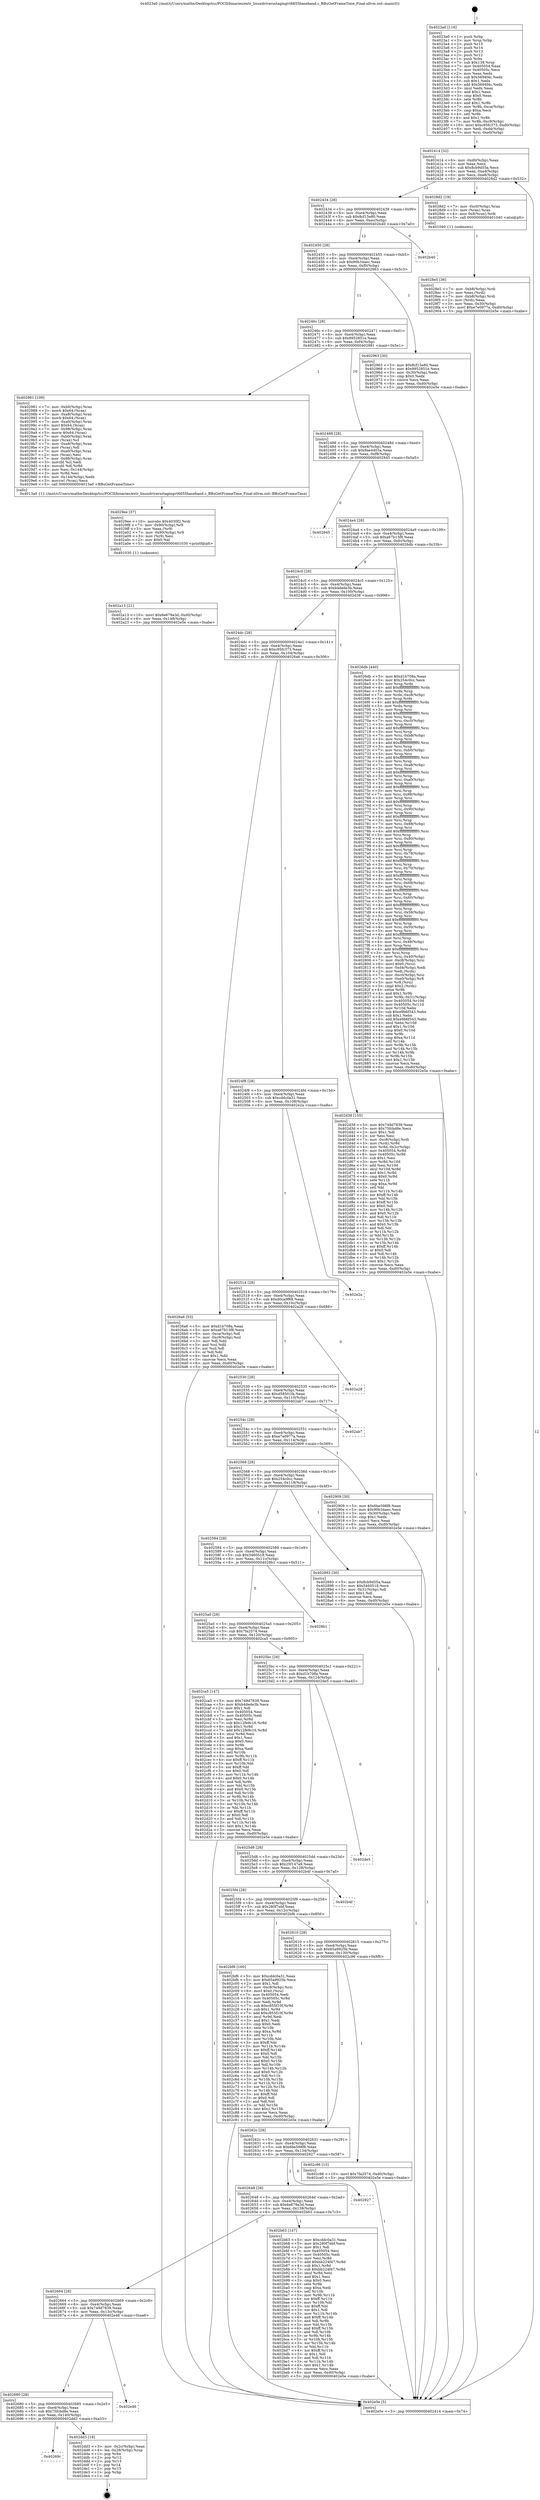digraph "0x4023a0" {
  label = "0x4023a0 (/mnt/c/Users/mathe/Desktop/tcc/POCII/binaries/extr_linuxdriversstagingvt6655baseband.c_BBuGetFrameTime_Final-ollvm.out::main(0))"
  labelloc = "t"
  node[shape=record]

  Entry [label="",width=0.3,height=0.3,shape=circle,fillcolor=black,style=filled]
  "0x402414" [label="{
     0x402414 [32]\l
     | [instrs]\l
     &nbsp;&nbsp;0x402414 \<+6\>: mov -0xd0(%rbp),%eax\l
     &nbsp;&nbsp;0x40241a \<+2\>: mov %eax,%ecx\l
     &nbsp;&nbsp;0x40241c \<+6\>: sub $0x8cb9d55a,%ecx\l
     &nbsp;&nbsp;0x402422 \<+6\>: mov %eax,-0xe4(%rbp)\l
     &nbsp;&nbsp;0x402428 \<+6\>: mov %ecx,-0xe8(%rbp)\l
     &nbsp;&nbsp;0x40242e \<+6\>: je 00000000004028d2 \<main+0x532\>\l
  }"]
  "0x4028d2" [label="{
     0x4028d2 [19]\l
     | [instrs]\l
     &nbsp;&nbsp;0x4028d2 \<+7\>: mov -0xc0(%rbp),%rax\l
     &nbsp;&nbsp;0x4028d9 \<+3\>: mov (%rax),%rax\l
     &nbsp;&nbsp;0x4028dc \<+4\>: mov 0x8(%rax),%rdi\l
     &nbsp;&nbsp;0x4028e0 \<+5\>: call 0000000000401040 \<atoi@plt\>\l
     | [calls]\l
     &nbsp;&nbsp;0x401040 \{1\} (unknown)\l
  }"]
  "0x402434" [label="{
     0x402434 [28]\l
     | [instrs]\l
     &nbsp;&nbsp;0x402434 \<+5\>: jmp 0000000000402439 \<main+0x99\>\l
     &nbsp;&nbsp;0x402439 \<+6\>: mov -0xe4(%rbp),%eax\l
     &nbsp;&nbsp;0x40243f \<+5\>: sub $0x8cf15e80,%eax\l
     &nbsp;&nbsp;0x402444 \<+6\>: mov %eax,-0xec(%rbp)\l
     &nbsp;&nbsp;0x40244a \<+6\>: je 0000000000402b40 \<main+0x7a0\>\l
  }"]
  Exit [label="",width=0.3,height=0.3,shape=circle,fillcolor=black,style=filled,peripheries=2]
  "0x402b40" [label="{
     0x402b40\l
  }", style=dashed]
  "0x402450" [label="{
     0x402450 [28]\l
     | [instrs]\l
     &nbsp;&nbsp;0x402450 \<+5\>: jmp 0000000000402455 \<main+0xb5\>\l
     &nbsp;&nbsp;0x402455 \<+6\>: mov -0xe4(%rbp),%eax\l
     &nbsp;&nbsp;0x40245b \<+5\>: sub $0x90b34aec,%eax\l
     &nbsp;&nbsp;0x402460 \<+6\>: mov %eax,-0xf0(%rbp)\l
     &nbsp;&nbsp;0x402466 \<+6\>: je 0000000000402963 \<main+0x5c3\>\l
  }"]
  "0x40269c" [label="{
     0x40269c\l
  }", style=dashed]
  "0x402963" [label="{
     0x402963 [30]\l
     | [instrs]\l
     &nbsp;&nbsp;0x402963 \<+5\>: mov $0x8cf15e80,%eax\l
     &nbsp;&nbsp;0x402968 \<+5\>: mov $0x9952851e,%ecx\l
     &nbsp;&nbsp;0x40296d \<+3\>: mov -0x30(%rbp),%edx\l
     &nbsp;&nbsp;0x402970 \<+3\>: cmp $0x0,%edx\l
     &nbsp;&nbsp;0x402973 \<+3\>: cmove %ecx,%eax\l
     &nbsp;&nbsp;0x402976 \<+6\>: mov %eax,-0xd0(%rbp)\l
     &nbsp;&nbsp;0x40297c \<+5\>: jmp 0000000000402e5e \<main+0xabe\>\l
  }"]
  "0x40246c" [label="{
     0x40246c [28]\l
     | [instrs]\l
     &nbsp;&nbsp;0x40246c \<+5\>: jmp 0000000000402471 \<main+0xd1\>\l
     &nbsp;&nbsp;0x402471 \<+6\>: mov -0xe4(%rbp),%eax\l
     &nbsp;&nbsp;0x402477 \<+5\>: sub $0x9952851e,%eax\l
     &nbsp;&nbsp;0x40247c \<+6\>: mov %eax,-0xf4(%rbp)\l
     &nbsp;&nbsp;0x402482 \<+6\>: je 0000000000402981 \<main+0x5e1\>\l
  }"]
  "0x402dd3" [label="{
     0x402dd3 [18]\l
     | [instrs]\l
     &nbsp;&nbsp;0x402dd3 \<+3\>: mov -0x2c(%rbp),%eax\l
     &nbsp;&nbsp;0x402dd6 \<+4\>: lea -0x28(%rbp),%rsp\l
     &nbsp;&nbsp;0x402dda \<+1\>: pop %rbx\l
     &nbsp;&nbsp;0x402ddb \<+2\>: pop %r12\l
     &nbsp;&nbsp;0x402ddd \<+2\>: pop %r13\l
     &nbsp;&nbsp;0x402ddf \<+2\>: pop %r14\l
     &nbsp;&nbsp;0x402de1 \<+2\>: pop %r15\l
     &nbsp;&nbsp;0x402de3 \<+1\>: pop %rbp\l
     &nbsp;&nbsp;0x402de4 \<+1\>: ret\l
  }"]
  "0x402981" [label="{
     0x402981 [109]\l
     | [instrs]\l
     &nbsp;&nbsp;0x402981 \<+7\>: mov -0xb0(%rbp),%rax\l
     &nbsp;&nbsp;0x402988 \<+3\>: movb $0x64,(%rax)\l
     &nbsp;&nbsp;0x40298b \<+7\>: mov -0xa8(%rbp),%rax\l
     &nbsp;&nbsp;0x402992 \<+3\>: movb $0x64,(%rax)\l
     &nbsp;&nbsp;0x402995 \<+7\>: mov -0xa0(%rbp),%rax\l
     &nbsp;&nbsp;0x40299c \<+6\>: movl $0x64,(%rax)\l
     &nbsp;&nbsp;0x4029a2 \<+7\>: mov -0x98(%rbp),%rax\l
     &nbsp;&nbsp;0x4029a9 \<+5\>: movw $0x64,(%rax)\l
     &nbsp;&nbsp;0x4029ae \<+7\>: mov -0xb0(%rbp),%rax\l
     &nbsp;&nbsp;0x4029b5 \<+2\>: mov (%rax),%cl\l
     &nbsp;&nbsp;0x4029b7 \<+7\>: mov -0xa8(%rbp),%rax\l
     &nbsp;&nbsp;0x4029be \<+2\>: mov (%rax),%dl\l
     &nbsp;&nbsp;0x4029c0 \<+7\>: mov -0xa0(%rbp),%rax\l
     &nbsp;&nbsp;0x4029c7 \<+2\>: mov (%rax),%esi\l
     &nbsp;&nbsp;0x4029c9 \<+7\>: mov -0x98(%rbp),%rax\l
     &nbsp;&nbsp;0x4029d0 \<+3\>: movzbl %cl,%edi\l
     &nbsp;&nbsp;0x4029d3 \<+4\>: movzbl %dl,%r8d\l
     &nbsp;&nbsp;0x4029d7 \<+6\>: mov %esi,-0x144(%rbp)\l
     &nbsp;&nbsp;0x4029dd \<+3\>: mov %r8d,%esi\l
     &nbsp;&nbsp;0x4029e0 \<+6\>: mov -0x144(%rbp),%edx\l
     &nbsp;&nbsp;0x4029e6 \<+3\>: movzwl (%rax),%ecx\l
     &nbsp;&nbsp;0x4029e9 \<+5\>: call 00000000004013a0 \<BBuGetFrameTime\>\l
     | [calls]\l
     &nbsp;&nbsp;0x4013a0 \{1\} (/mnt/c/Users/mathe/Desktop/tcc/POCII/binaries/extr_linuxdriversstagingvt6655baseband.c_BBuGetFrameTime_Final-ollvm.out::BBuGetFrameTime)\l
  }"]
  "0x402488" [label="{
     0x402488 [28]\l
     | [instrs]\l
     &nbsp;&nbsp;0x402488 \<+5\>: jmp 000000000040248d \<main+0xed\>\l
     &nbsp;&nbsp;0x40248d \<+6\>: mov -0xe4(%rbp),%eax\l
     &nbsp;&nbsp;0x402493 \<+5\>: sub $0x9ae4403a,%eax\l
     &nbsp;&nbsp;0x402498 \<+6\>: mov %eax,-0xf8(%rbp)\l
     &nbsp;&nbsp;0x40249e \<+6\>: je 0000000000402945 \<main+0x5a5\>\l
  }"]
  "0x402680" [label="{
     0x402680 [28]\l
     | [instrs]\l
     &nbsp;&nbsp;0x402680 \<+5\>: jmp 0000000000402685 \<main+0x2e5\>\l
     &nbsp;&nbsp;0x402685 \<+6\>: mov -0xe4(%rbp),%eax\l
     &nbsp;&nbsp;0x40268b \<+5\>: sub $0x75fcbd8e,%eax\l
     &nbsp;&nbsp;0x402690 \<+6\>: mov %eax,-0x140(%rbp)\l
     &nbsp;&nbsp;0x402696 \<+6\>: je 0000000000402dd3 \<main+0xa33\>\l
  }"]
  "0x402945" [label="{
     0x402945\l
  }", style=dashed]
  "0x4024a4" [label="{
     0x4024a4 [28]\l
     | [instrs]\l
     &nbsp;&nbsp;0x4024a4 \<+5\>: jmp 00000000004024a9 \<main+0x109\>\l
     &nbsp;&nbsp;0x4024a9 \<+6\>: mov -0xe4(%rbp),%eax\l
     &nbsp;&nbsp;0x4024af \<+5\>: sub $0xa67b13f8,%eax\l
     &nbsp;&nbsp;0x4024b4 \<+6\>: mov %eax,-0xfc(%rbp)\l
     &nbsp;&nbsp;0x4024ba \<+6\>: je 00000000004026db \<main+0x33b\>\l
  }"]
  "0x402e46" [label="{
     0x402e46\l
  }", style=dashed]
  "0x4026db" [label="{
     0x4026db [440]\l
     | [instrs]\l
     &nbsp;&nbsp;0x4026db \<+5\>: mov $0xd1b708a,%eax\l
     &nbsp;&nbsp;0x4026e0 \<+5\>: mov $0x254c0cc,%ecx\l
     &nbsp;&nbsp;0x4026e5 \<+3\>: mov %rsp,%rdx\l
     &nbsp;&nbsp;0x4026e8 \<+4\>: add $0xfffffffffffffff0,%rdx\l
     &nbsp;&nbsp;0x4026ec \<+3\>: mov %rdx,%rsp\l
     &nbsp;&nbsp;0x4026ef \<+7\>: mov %rdx,-0xc8(%rbp)\l
     &nbsp;&nbsp;0x4026f6 \<+3\>: mov %rsp,%rdx\l
     &nbsp;&nbsp;0x4026f9 \<+4\>: add $0xfffffffffffffff0,%rdx\l
     &nbsp;&nbsp;0x4026fd \<+3\>: mov %rdx,%rsp\l
     &nbsp;&nbsp;0x402700 \<+3\>: mov %rsp,%rsi\l
     &nbsp;&nbsp;0x402703 \<+4\>: add $0xfffffffffffffff0,%rsi\l
     &nbsp;&nbsp;0x402707 \<+3\>: mov %rsi,%rsp\l
     &nbsp;&nbsp;0x40270a \<+7\>: mov %rsi,-0xc0(%rbp)\l
     &nbsp;&nbsp;0x402711 \<+3\>: mov %rsp,%rsi\l
     &nbsp;&nbsp;0x402714 \<+4\>: add $0xfffffffffffffff0,%rsi\l
     &nbsp;&nbsp;0x402718 \<+3\>: mov %rsi,%rsp\l
     &nbsp;&nbsp;0x40271b \<+7\>: mov %rsi,-0xb8(%rbp)\l
     &nbsp;&nbsp;0x402722 \<+3\>: mov %rsp,%rsi\l
     &nbsp;&nbsp;0x402725 \<+4\>: add $0xfffffffffffffff0,%rsi\l
     &nbsp;&nbsp;0x402729 \<+3\>: mov %rsi,%rsp\l
     &nbsp;&nbsp;0x40272c \<+7\>: mov %rsi,-0xb0(%rbp)\l
     &nbsp;&nbsp;0x402733 \<+3\>: mov %rsp,%rsi\l
     &nbsp;&nbsp;0x402736 \<+4\>: add $0xfffffffffffffff0,%rsi\l
     &nbsp;&nbsp;0x40273a \<+3\>: mov %rsi,%rsp\l
     &nbsp;&nbsp;0x40273d \<+7\>: mov %rsi,-0xa8(%rbp)\l
     &nbsp;&nbsp;0x402744 \<+3\>: mov %rsp,%rsi\l
     &nbsp;&nbsp;0x402747 \<+4\>: add $0xfffffffffffffff0,%rsi\l
     &nbsp;&nbsp;0x40274b \<+3\>: mov %rsi,%rsp\l
     &nbsp;&nbsp;0x40274e \<+7\>: mov %rsi,-0xa0(%rbp)\l
     &nbsp;&nbsp;0x402755 \<+3\>: mov %rsp,%rsi\l
     &nbsp;&nbsp;0x402758 \<+4\>: add $0xfffffffffffffff0,%rsi\l
     &nbsp;&nbsp;0x40275c \<+3\>: mov %rsi,%rsp\l
     &nbsp;&nbsp;0x40275f \<+7\>: mov %rsi,-0x98(%rbp)\l
     &nbsp;&nbsp;0x402766 \<+3\>: mov %rsp,%rsi\l
     &nbsp;&nbsp;0x402769 \<+4\>: add $0xfffffffffffffff0,%rsi\l
     &nbsp;&nbsp;0x40276d \<+3\>: mov %rsi,%rsp\l
     &nbsp;&nbsp;0x402770 \<+7\>: mov %rsi,-0x90(%rbp)\l
     &nbsp;&nbsp;0x402777 \<+3\>: mov %rsp,%rsi\l
     &nbsp;&nbsp;0x40277a \<+4\>: add $0xfffffffffffffff0,%rsi\l
     &nbsp;&nbsp;0x40277e \<+3\>: mov %rsi,%rsp\l
     &nbsp;&nbsp;0x402781 \<+7\>: mov %rsi,-0x88(%rbp)\l
     &nbsp;&nbsp;0x402788 \<+3\>: mov %rsp,%rsi\l
     &nbsp;&nbsp;0x40278b \<+4\>: add $0xfffffffffffffff0,%rsi\l
     &nbsp;&nbsp;0x40278f \<+3\>: mov %rsi,%rsp\l
     &nbsp;&nbsp;0x402792 \<+4\>: mov %rsi,-0x80(%rbp)\l
     &nbsp;&nbsp;0x402796 \<+3\>: mov %rsp,%rsi\l
     &nbsp;&nbsp;0x402799 \<+4\>: add $0xfffffffffffffff0,%rsi\l
     &nbsp;&nbsp;0x40279d \<+3\>: mov %rsi,%rsp\l
     &nbsp;&nbsp;0x4027a0 \<+4\>: mov %rsi,-0x78(%rbp)\l
     &nbsp;&nbsp;0x4027a4 \<+3\>: mov %rsp,%rsi\l
     &nbsp;&nbsp;0x4027a7 \<+4\>: add $0xfffffffffffffff0,%rsi\l
     &nbsp;&nbsp;0x4027ab \<+3\>: mov %rsi,%rsp\l
     &nbsp;&nbsp;0x4027ae \<+4\>: mov %rsi,-0x70(%rbp)\l
     &nbsp;&nbsp;0x4027b2 \<+3\>: mov %rsp,%rsi\l
     &nbsp;&nbsp;0x4027b5 \<+4\>: add $0xfffffffffffffff0,%rsi\l
     &nbsp;&nbsp;0x4027b9 \<+3\>: mov %rsi,%rsp\l
     &nbsp;&nbsp;0x4027bc \<+4\>: mov %rsi,-0x68(%rbp)\l
     &nbsp;&nbsp;0x4027c0 \<+3\>: mov %rsp,%rsi\l
     &nbsp;&nbsp;0x4027c3 \<+4\>: add $0xfffffffffffffff0,%rsi\l
     &nbsp;&nbsp;0x4027c7 \<+3\>: mov %rsi,%rsp\l
     &nbsp;&nbsp;0x4027ca \<+4\>: mov %rsi,-0x60(%rbp)\l
     &nbsp;&nbsp;0x4027ce \<+3\>: mov %rsp,%rsi\l
     &nbsp;&nbsp;0x4027d1 \<+4\>: add $0xfffffffffffffff0,%rsi\l
     &nbsp;&nbsp;0x4027d5 \<+3\>: mov %rsi,%rsp\l
     &nbsp;&nbsp;0x4027d8 \<+4\>: mov %rsi,-0x58(%rbp)\l
     &nbsp;&nbsp;0x4027dc \<+3\>: mov %rsp,%rsi\l
     &nbsp;&nbsp;0x4027df \<+4\>: add $0xfffffffffffffff0,%rsi\l
     &nbsp;&nbsp;0x4027e3 \<+3\>: mov %rsi,%rsp\l
     &nbsp;&nbsp;0x4027e6 \<+4\>: mov %rsi,-0x50(%rbp)\l
     &nbsp;&nbsp;0x4027ea \<+3\>: mov %rsp,%rsi\l
     &nbsp;&nbsp;0x4027ed \<+4\>: add $0xfffffffffffffff0,%rsi\l
     &nbsp;&nbsp;0x4027f1 \<+3\>: mov %rsi,%rsp\l
     &nbsp;&nbsp;0x4027f4 \<+4\>: mov %rsi,-0x48(%rbp)\l
     &nbsp;&nbsp;0x4027f8 \<+3\>: mov %rsp,%rsi\l
     &nbsp;&nbsp;0x4027fb \<+4\>: add $0xfffffffffffffff0,%rsi\l
     &nbsp;&nbsp;0x4027ff \<+3\>: mov %rsi,%rsp\l
     &nbsp;&nbsp;0x402802 \<+4\>: mov %rsi,-0x40(%rbp)\l
     &nbsp;&nbsp;0x402806 \<+7\>: mov -0xc8(%rbp),%rsi\l
     &nbsp;&nbsp;0x40280d \<+6\>: movl $0x0,(%rsi)\l
     &nbsp;&nbsp;0x402813 \<+6\>: mov -0xd4(%rbp),%edi\l
     &nbsp;&nbsp;0x402819 \<+2\>: mov %edi,(%rdx)\l
     &nbsp;&nbsp;0x40281b \<+7\>: mov -0xc0(%rbp),%rsi\l
     &nbsp;&nbsp;0x402822 \<+7\>: mov -0xe0(%rbp),%r8\l
     &nbsp;&nbsp;0x402829 \<+3\>: mov %r8,(%rsi)\l
     &nbsp;&nbsp;0x40282c \<+3\>: cmpl $0x2,(%rdx)\l
     &nbsp;&nbsp;0x40282f \<+4\>: setne %r9b\l
     &nbsp;&nbsp;0x402833 \<+4\>: and $0x1,%r9b\l
     &nbsp;&nbsp;0x402837 \<+4\>: mov %r9b,-0x31(%rbp)\l
     &nbsp;&nbsp;0x40283b \<+8\>: mov 0x405054,%r10d\l
     &nbsp;&nbsp;0x402843 \<+8\>: mov 0x40505c,%r11d\l
     &nbsp;&nbsp;0x40284b \<+3\>: mov %r10d,%ebx\l
     &nbsp;&nbsp;0x40284e \<+6\>: sub $0xe9b6f343,%ebx\l
     &nbsp;&nbsp;0x402854 \<+3\>: sub $0x1,%ebx\l
     &nbsp;&nbsp;0x402857 \<+6\>: add $0xe9b6f343,%ebx\l
     &nbsp;&nbsp;0x40285d \<+4\>: imul %ebx,%r10d\l
     &nbsp;&nbsp;0x402861 \<+4\>: and $0x1,%r10d\l
     &nbsp;&nbsp;0x402865 \<+4\>: cmp $0x0,%r10d\l
     &nbsp;&nbsp;0x402869 \<+4\>: sete %r9b\l
     &nbsp;&nbsp;0x40286d \<+4\>: cmp $0xa,%r11d\l
     &nbsp;&nbsp;0x402871 \<+4\>: setl %r14b\l
     &nbsp;&nbsp;0x402875 \<+3\>: mov %r9b,%r15b\l
     &nbsp;&nbsp;0x402878 \<+3\>: and %r14b,%r15b\l
     &nbsp;&nbsp;0x40287b \<+3\>: xor %r14b,%r9b\l
     &nbsp;&nbsp;0x40287e \<+3\>: or %r9b,%r15b\l
     &nbsp;&nbsp;0x402881 \<+4\>: test $0x1,%r15b\l
     &nbsp;&nbsp;0x402885 \<+3\>: cmovne %ecx,%eax\l
     &nbsp;&nbsp;0x402888 \<+6\>: mov %eax,-0xd0(%rbp)\l
     &nbsp;&nbsp;0x40288e \<+5\>: jmp 0000000000402e5e \<main+0xabe\>\l
  }"]
  "0x4024c0" [label="{
     0x4024c0 [28]\l
     | [instrs]\l
     &nbsp;&nbsp;0x4024c0 \<+5\>: jmp 00000000004024c5 \<main+0x125\>\l
     &nbsp;&nbsp;0x4024c5 \<+6\>: mov -0xe4(%rbp),%eax\l
     &nbsp;&nbsp;0x4024cb \<+5\>: sub $0xb4dede3b,%eax\l
     &nbsp;&nbsp;0x4024d0 \<+6\>: mov %eax,-0x100(%rbp)\l
     &nbsp;&nbsp;0x4024d6 \<+6\>: je 0000000000402d38 \<main+0x998\>\l
  }"]
  "0x402664" [label="{
     0x402664 [28]\l
     | [instrs]\l
     &nbsp;&nbsp;0x402664 \<+5\>: jmp 0000000000402669 \<main+0x2c9\>\l
     &nbsp;&nbsp;0x402669 \<+6\>: mov -0xe4(%rbp),%eax\l
     &nbsp;&nbsp;0x40266f \<+5\>: sub $0x749d7839,%eax\l
     &nbsp;&nbsp;0x402674 \<+6\>: mov %eax,-0x13c(%rbp)\l
     &nbsp;&nbsp;0x40267a \<+6\>: je 0000000000402e46 \<main+0xaa6\>\l
  }"]
  "0x402d38" [label="{
     0x402d38 [155]\l
     | [instrs]\l
     &nbsp;&nbsp;0x402d38 \<+5\>: mov $0x749d7839,%eax\l
     &nbsp;&nbsp;0x402d3d \<+5\>: mov $0x75fcbd8e,%ecx\l
     &nbsp;&nbsp;0x402d42 \<+2\>: mov $0x1,%dl\l
     &nbsp;&nbsp;0x402d44 \<+2\>: xor %esi,%esi\l
     &nbsp;&nbsp;0x402d46 \<+7\>: mov -0xc8(%rbp),%rdi\l
     &nbsp;&nbsp;0x402d4d \<+3\>: mov (%rdi),%r8d\l
     &nbsp;&nbsp;0x402d50 \<+4\>: mov %r8d,-0x2c(%rbp)\l
     &nbsp;&nbsp;0x402d54 \<+8\>: mov 0x405054,%r8d\l
     &nbsp;&nbsp;0x402d5c \<+8\>: mov 0x40505c,%r9d\l
     &nbsp;&nbsp;0x402d64 \<+3\>: sub $0x1,%esi\l
     &nbsp;&nbsp;0x402d67 \<+3\>: mov %r8d,%r10d\l
     &nbsp;&nbsp;0x402d6a \<+3\>: add %esi,%r10d\l
     &nbsp;&nbsp;0x402d6d \<+4\>: imul %r10d,%r8d\l
     &nbsp;&nbsp;0x402d71 \<+4\>: and $0x1,%r8d\l
     &nbsp;&nbsp;0x402d75 \<+4\>: cmp $0x0,%r8d\l
     &nbsp;&nbsp;0x402d79 \<+4\>: sete %r11b\l
     &nbsp;&nbsp;0x402d7d \<+4\>: cmp $0xa,%r9d\l
     &nbsp;&nbsp;0x402d81 \<+3\>: setl %bl\l
     &nbsp;&nbsp;0x402d84 \<+3\>: mov %r11b,%r14b\l
     &nbsp;&nbsp;0x402d87 \<+4\>: xor $0xff,%r14b\l
     &nbsp;&nbsp;0x402d8b \<+3\>: mov %bl,%r15b\l
     &nbsp;&nbsp;0x402d8e \<+4\>: xor $0xff,%r15b\l
     &nbsp;&nbsp;0x402d92 \<+3\>: xor $0x0,%dl\l
     &nbsp;&nbsp;0x402d95 \<+3\>: mov %r14b,%r12b\l
     &nbsp;&nbsp;0x402d98 \<+4\>: and $0x0,%r12b\l
     &nbsp;&nbsp;0x402d9c \<+3\>: and %dl,%r11b\l
     &nbsp;&nbsp;0x402d9f \<+3\>: mov %r15b,%r13b\l
     &nbsp;&nbsp;0x402da2 \<+4\>: and $0x0,%r13b\l
     &nbsp;&nbsp;0x402da6 \<+2\>: and %dl,%bl\l
     &nbsp;&nbsp;0x402da8 \<+3\>: or %r11b,%r12b\l
     &nbsp;&nbsp;0x402dab \<+3\>: or %bl,%r13b\l
     &nbsp;&nbsp;0x402dae \<+3\>: xor %r13b,%r12b\l
     &nbsp;&nbsp;0x402db1 \<+3\>: or %r15b,%r14b\l
     &nbsp;&nbsp;0x402db4 \<+4\>: xor $0xff,%r14b\l
     &nbsp;&nbsp;0x402db8 \<+3\>: or $0x0,%dl\l
     &nbsp;&nbsp;0x402dbb \<+3\>: and %dl,%r14b\l
     &nbsp;&nbsp;0x402dbe \<+3\>: or %r14b,%r12b\l
     &nbsp;&nbsp;0x402dc1 \<+4\>: test $0x1,%r12b\l
     &nbsp;&nbsp;0x402dc5 \<+3\>: cmovne %ecx,%eax\l
     &nbsp;&nbsp;0x402dc8 \<+6\>: mov %eax,-0xd0(%rbp)\l
     &nbsp;&nbsp;0x402dce \<+5\>: jmp 0000000000402e5e \<main+0xabe\>\l
  }"]
  "0x4024dc" [label="{
     0x4024dc [28]\l
     | [instrs]\l
     &nbsp;&nbsp;0x4024dc \<+5\>: jmp 00000000004024e1 \<main+0x141\>\l
     &nbsp;&nbsp;0x4024e1 \<+6\>: mov -0xe4(%rbp),%eax\l
     &nbsp;&nbsp;0x4024e7 \<+5\>: sub $0xc95fc373,%eax\l
     &nbsp;&nbsp;0x4024ec \<+6\>: mov %eax,-0x104(%rbp)\l
     &nbsp;&nbsp;0x4024f2 \<+6\>: je 00000000004026a6 \<main+0x306\>\l
  }"]
  "0x402b63" [label="{
     0x402b63 [147]\l
     | [instrs]\l
     &nbsp;&nbsp;0x402b63 \<+5\>: mov $0xcddc0a31,%eax\l
     &nbsp;&nbsp;0x402b68 \<+5\>: mov $0x280f7ebf,%ecx\l
     &nbsp;&nbsp;0x402b6d \<+2\>: mov $0x1,%dl\l
     &nbsp;&nbsp;0x402b6f \<+7\>: mov 0x405054,%esi\l
     &nbsp;&nbsp;0x402b76 \<+7\>: mov 0x40505c,%edi\l
     &nbsp;&nbsp;0x402b7d \<+3\>: mov %esi,%r8d\l
     &nbsp;&nbsp;0x402b80 \<+7\>: add $0xbb224f47,%r8d\l
     &nbsp;&nbsp;0x402b87 \<+4\>: sub $0x1,%r8d\l
     &nbsp;&nbsp;0x402b8b \<+7\>: sub $0xbb224f47,%r8d\l
     &nbsp;&nbsp;0x402b92 \<+4\>: imul %r8d,%esi\l
     &nbsp;&nbsp;0x402b96 \<+3\>: and $0x1,%esi\l
     &nbsp;&nbsp;0x402b99 \<+3\>: cmp $0x0,%esi\l
     &nbsp;&nbsp;0x402b9c \<+4\>: sete %r9b\l
     &nbsp;&nbsp;0x402ba0 \<+3\>: cmp $0xa,%edi\l
     &nbsp;&nbsp;0x402ba3 \<+4\>: setl %r10b\l
     &nbsp;&nbsp;0x402ba7 \<+3\>: mov %r9b,%r11b\l
     &nbsp;&nbsp;0x402baa \<+4\>: xor $0xff,%r11b\l
     &nbsp;&nbsp;0x402bae \<+3\>: mov %r10b,%bl\l
     &nbsp;&nbsp;0x402bb1 \<+3\>: xor $0xff,%bl\l
     &nbsp;&nbsp;0x402bb4 \<+3\>: xor $0x1,%dl\l
     &nbsp;&nbsp;0x402bb7 \<+3\>: mov %r11b,%r14b\l
     &nbsp;&nbsp;0x402bba \<+4\>: and $0xff,%r14b\l
     &nbsp;&nbsp;0x402bbe \<+3\>: and %dl,%r9b\l
     &nbsp;&nbsp;0x402bc1 \<+3\>: mov %bl,%r15b\l
     &nbsp;&nbsp;0x402bc4 \<+4\>: and $0xff,%r15b\l
     &nbsp;&nbsp;0x402bc8 \<+3\>: and %dl,%r10b\l
     &nbsp;&nbsp;0x402bcb \<+3\>: or %r9b,%r14b\l
     &nbsp;&nbsp;0x402bce \<+3\>: or %r10b,%r15b\l
     &nbsp;&nbsp;0x402bd1 \<+3\>: xor %r15b,%r14b\l
     &nbsp;&nbsp;0x402bd4 \<+3\>: or %bl,%r11b\l
     &nbsp;&nbsp;0x402bd7 \<+4\>: xor $0xff,%r11b\l
     &nbsp;&nbsp;0x402bdb \<+3\>: or $0x1,%dl\l
     &nbsp;&nbsp;0x402bde \<+3\>: and %dl,%r11b\l
     &nbsp;&nbsp;0x402be1 \<+3\>: or %r11b,%r14b\l
     &nbsp;&nbsp;0x402be4 \<+4\>: test $0x1,%r14b\l
     &nbsp;&nbsp;0x402be8 \<+3\>: cmovne %ecx,%eax\l
     &nbsp;&nbsp;0x402beb \<+6\>: mov %eax,-0xd0(%rbp)\l
     &nbsp;&nbsp;0x402bf1 \<+5\>: jmp 0000000000402e5e \<main+0xabe\>\l
  }"]
  "0x4026a6" [label="{
     0x4026a6 [53]\l
     | [instrs]\l
     &nbsp;&nbsp;0x4026a6 \<+5\>: mov $0xd1b708a,%eax\l
     &nbsp;&nbsp;0x4026ab \<+5\>: mov $0xa67b13f8,%ecx\l
     &nbsp;&nbsp;0x4026b0 \<+6\>: mov -0xca(%rbp),%dl\l
     &nbsp;&nbsp;0x4026b6 \<+7\>: mov -0xc9(%rbp),%sil\l
     &nbsp;&nbsp;0x4026bd \<+3\>: mov %dl,%dil\l
     &nbsp;&nbsp;0x4026c0 \<+3\>: and %sil,%dil\l
     &nbsp;&nbsp;0x4026c3 \<+3\>: xor %sil,%dl\l
     &nbsp;&nbsp;0x4026c6 \<+3\>: or %dl,%dil\l
     &nbsp;&nbsp;0x4026c9 \<+4\>: test $0x1,%dil\l
     &nbsp;&nbsp;0x4026cd \<+3\>: cmovne %ecx,%eax\l
     &nbsp;&nbsp;0x4026d0 \<+6\>: mov %eax,-0xd0(%rbp)\l
     &nbsp;&nbsp;0x4026d6 \<+5\>: jmp 0000000000402e5e \<main+0xabe\>\l
  }"]
  "0x4024f8" [label="{
     0x4024f8 [28]\l
     | [instrs]\l
     &nbsp;&nbsp;0x4024f8 \<+5\>: jmp 00000000004024fd \<main+0x15d\>\l
     &nbsp;&nbsp;0x4024fd \<+6\>: mov -0xe4(%rbp),%eax\l
     &nbsp;&nbsp;0x402503 \<+5\>: sub $0xcddc0a31,%eax\l
     &nbsp;&nbsp;0x402508 \<+6\>: mov %eax,-0x108(%rbp)\l
     &nbsp;&nbsp;0x40250e \<+6\>: je 0000000000402e2a \<main+0xa8a\>\l
  }"]
  "0x402e5e" [label="{
     0x402e5e [5]\l
     | [instrs]\l
     &nbsp;&nbsp;0x402e5e \<+5\>: jmp 0000000000402414 \<main+0x74\>\l
  }"]
  "0x4023a0" [label="{
     0x4023a0 [116]\l
     | [instrs]\l
     &nbsp;&nbsp;0x4023a0 \<+1\>: push %rbp\l
     &nbsp;&nbsp;0x4023a1 \<+3\>: mov %rsp,%rbp\l
     &nbsp;&nbsp;0x4023a4 \<+2\>: push %r15\l
     &nbsp;&nbsp;0x4023a6 \<+2\>: push %r14\l
     &nbsp;&nbsp;0x4023a8 \<+2\>: push %r13\l
     &nbsp;&nbsp;0x4023aa \<+2\>: push %r12\l
     &nbsp;&nbsp;0x4023ac \<+1\>: push %rbx\l
     &nbsp;&nbsp;0x4023ad \<+7\>: sub $0x138,%rsp\l
     &nbsp;&nbsp;0x4023b4 \<+7\>: mov 0x405054,%eax\l
     &nbsp;&nbsp;0x4023bb \<+7\>: mov 0x40505c,%ecx\l
     &nbsp;&nbsp;0x4023c2 \<+2\>: mov %eax,%edx\l
     &nbsp;&nbsp;0x4023c4 \<+6\>: sub $0x5694f4c,%edx\l
     &nbsp;&nbsp;0x4023ca \<+3\>: sub $0x1,%edx\l
     &nbsp;&nbsp;0x4023cd \<+6\>: add $0x5694f4c,%edx\l
     &nbsp;&nbsp;0x4023d3 \<+3\>: imul %edx,%eax\l
     &nbsp;&nbsp;0x4023d6 \<+3\>: and $0x1,%eax\l
     &nbsp;&nbsp;0x4023d9 \<+3\>: cmp $0x0,%eax\l
     &nbsp;&nbsp;0x4023dc \<+4\>: sete %r8b\l
     &nbsp;&nbsp;0x4023e0 \<+4\>: and $0x1,%r8b\l
     &nbsp;&nbsp;0x4023e4 \<+7\>: mov %r8b,-0xca(%rbp)\l
     &nbsp;&nbsp;0x4023eb \<+3\>: cmp $0xa,%ecx\l
     &nbsp;&nbsp;0x4023ee \<+4\>: setl %r8b\l
     &nbsp;&nbsp;0x4023f2 \<+4\>: and $0x1,%r8b\l
     &nbsp;&nbsp;0x4023f6 \<+7\>: mov %r8b,-0xc9(%rbp)\l
     &nbsp;&nbsp;0x4023fd \<+10\>: movl $0xc95fc373,-0xd0(%rbp)\l
     &nbsp;&nbsp;0x402407 \<+6\>: mov %edi,-0xd4(%rbp)\l
     &nbsp;&nbsp;0x40240d \<+7\>: mov %rsi,-0xe0(%rbp)\l
  }"]
  "0x402648" [label="{
     0x402648 [28]\l
     | [instrs]\l
     &nbsp;&nbsp;0x402648 \<+5\>: jmp 000000000040264d \<main+0x2ad\>\l
     &nbsp;&nbsp;0x40264d \<+6\>: mov -0xe4(%rbp),%eax\l
     &nbsp;&nbsp;0x402653 \<+5\>: sub $0x6e679a3d,%eax\l
     &nbsp;&nbsp;0x402658 \<+6\>: mov %eax,-0x138(%rbp)\l
     &nbsp;&nbsp;0x40265e \<+6\>: je 0000000000402b63 \<main+0x7c3\>\l
  }"]
  "0x402927" [label="{
     0x402927\l
  }", style=dashed]
  "0x402e2a" [label="{
     0x402e2a\l
  }", style=dashed]
  "0x402514" [label="{
     0x402514 [28]\l
     | [instrs]\l
     &nbsp;&nbsp;0x402514 \<+5\>: jmp 0000000000402519 \<main+0x179\>\l
     &nbsp;&nbsp;0x402519 \<+6\>: mov -0xe4(%rbp),%eax\l
     &nbsp;&nbsp;0x40251f \<+5\>: sub $0xd0ca9f69,%eax\l
     &nbsp;&nbsp;0x402524 \<+6\>: mov %eax,-0x10c(%rbp)\l
     &nbsp;&nbsp;0x40252a \<+6\>: je 0000000000402a28 \<main+0x688\>\l
  }"]
  "0x40262c" [label="{
     0x40262c [28]\l
     | [instrs]\l
     &nbsp;&nbsp;0x40262c \<+5\>: jmp 0000000000402631 \<main+0x291\>\l
     &nbsp;&nbsp;0x402631 \<+6\>: mov -0xe4(%rbp),%eax\l
     &nbsp;&nbsp;0x402637 \<+5\>: sub $0x6be598f8,%eax\l
     &nbsp;&nbsp;0x40263c \<+6\>: mov %eax,-0x134(%rbp)\l
     &nbsp;&nbsp;0x402642 \<+6\>: je 0000000000402927 \<main+0x587\>\l
  }"]
  "0x402a28" [label="{
     0x402a28\l
  }", style=dashed]
  "0x402530" [label="{
     0x402530 [28]\l
     | [instrs]\l
     &nbsp;&nbsp;0x402530 \<+5\>: jmp 0000000000402535 \<main+0x195\>\l
     &nbsp;&nbsp;0x402535 \<+6\>: mov -0xe4(%rbp),%eax\l
     &nbsp;&nbsp;0x40253b \<+5\>: sub $0xd58501fa,%eax\l
     &nbsp;&nbsp;0x402540 \<+6\>: mov %eax,-0x110(%rbp)\l
     &nbsp;&nbsp;0x402546 \<+6\>: je 0000000000402ab7 \<main+0x717\>\l
  }"]
  "0x402c96" [label="{
     0x402c96 [15]\l
     | [instrs]\l
     &nbsp;&nbsp;0x402c96 \<+10\>: movl $0x7fa2574,-0xd0(%rbp)\l
     &nbsp;&nbsp;0x402ca0 \<+5\>: jmp 0000000000402e5e \<main+0xabe\>\l
  }"]
  "0x402ab7" [label="{
     0x402ab7\l
  }", style=dashed]
  "0x40254c" [label="{
     0x40254c [28]\l
     | [instrs]\l
     &nbsp;&nbsp;0x40254c \<+5\>: jmp 0000000000402551 \<main+0x1b1\>\l
     &nbsp;&nbsp;0x402551 \<+6\>: mov -0xe4(%rbp),%eax\l
     &nbsp;&nbsp;0x402557 \<+5\>: sub $0xe7e0977a,%eax\l
     &nbsp;&nbsp;0x40255c \<+6\>: mov %eax,-0x114(%rbp)\l
     &nbsp;&nbsp;0x402562 \<+6\>: je 0000000000402909 \<main+0x569\>\l
  }"]
  "0x402610" [label="{
     0x402610 [28]\l
     | [instrs]\l
     &nbsp;&nbsp;0x402610 \<+5\>: jmp 0000000000402615 \<main+0x275\>\l
     &nbsp;&nbsp;0x402615 \<+6\>: mov -0xe4(%rbp),%eax\l
     &nbsp;&nbsp;0x40261b \<+5\>: sub $0x65a9925b,%eax\l
     &nbsp;&nbsp;0x402620 \<+6\>: mov %eax,-0x130(%rbp)\l
     &nbsp;&nbsp;0x402626 \<+6\>: je 0000000000402c96 \<main+0x8f6\>\l
  }"]
  "0x402909" [label="{
     0x402909 [30]\l
     | [instrs]\l
     &nbsp;&nbsp;0x402909 \<+5\>: mov $0x6be598f8,%eax\l
     &nbsp;&nbsp;0x40290e \<+5\>: mov $0x90b34aec,%ecx\l
     &nbsp;&nbsp;0x402913 \<+3\>: mov -0x30(%rbp),%edx\l
     &nbsp;&nbsp;0x402916 \<+3\>: cmp $0x1,%edx\l
     &nbsp;&nbsp;0x402919 \<+3\>: cmovl %ecx,%eax\l
     &nbsp;&nbsp;0x40291c \<+6\>: mov %eax,-0xd0(%rbp)\l
     &nbsp;&nbsp;0x402922 \<+5\>: jmp 0000000000402e5e \<main+0xabe\>\l
  }"]
  "0x402568" [label="{
     0x402568 [28]\l
     | [instrs]\l
     &nbsp;&nbsp;0x402568 \<+5\>: jmp 000000000040256d \<main+0x1cd\>\l
     &nbsp;&nbsp;0x40256d \<+6\>: mov -0xe4(%rbp),%eax\l
     &nbsp;&nbsp;0x402573 \<+5\>: sub $0x254c0cc,%eax\l
     &nbsp;&nbsp;0x402578 \<+6\>: mov %eax,-0x118(%rbp)\l
     &nbsp;&nbsp;0x40257e \<+6\>: je 0000000000402893 \<main+0x4f3\>\l
  }"]
  "0x402bf6" [label="{
     0x402bf6 [160]\l
     | [instrs]\l
     &nbsp;&nbsp;0x402bf6 \<+5\>: mov $0xcddc0a31,%eax\l
     &nbsp;&nbsp;0x402bfb \<+5\>: mov $0x65a9925b,%ecx\l
     &nbsp;&nbsp;0x402c00 \<+2\>: mov $0x1,%dl\l
     &nbsp;&nbsp;0x402c02 \<+7\>: mov -0xc8(%rbp),%rsi\l
     &nbsp;&nbsp;0x402c09 \<+6\>: movl $0x0,(%rsi)\l
     &nbsp;&nbsp;0x402c0f \<+7\>: mov 0x405054,%edi\l
     &nbsp;&nbsp;0x402c16 \<+8\>: mov 0x40505c,%r8d\l
     &nbsp;&nbsp;0x402c1e \<+3\>: mov %edi,%r9d\l
     &nbsp;&nbsp;0x402c21 \<+7\>: sub $0xc855f10f,%r9d\l
     &nbsp;&nbsp;0x402c28 \<+4\>: sub $0x1,%r9d\l
     &nbsp;&nbsp;0x402c2c \<+7\>: add $0xc855f10f,%r9d\l
     &nbsp;&nbsp;0x402c33 \<+4\>: imul %r9d,%edi\l
     &nbsp;&nbsp;0x402c37 \<+3\>: and $0x1,%edi\l
     &nbsp;&nbsp;0x402c3a \<+3\>: cmp $0x0,%edi\l
     &nbsp;&nbsp;0x402c3d \<+4\>: sete %r10b\l
     &nbsp;&nbsp;0x402c41 \<+4\>: cmp $0xa,%r8d\l
     &nbsp;&nbsp;0x402c45 \<+4\>: setl %r11b\l
     &nbsp;&nbsp;0x402c49 \<+3\>: mov %r10b,%bl\l
     &nbsp;&nbsp;0x402c4c \<+3\>: xor $0xff,%bl\l
     &nbsp;&nbsp;0x402c4f \<+3\>: mov %r11b,%r14b\l
     &nbsp;&nbsp;0x402c52 \<+4\>: xor $0xff,%r14b\l
     &nbsp;&nbsp;0x402c56 \<+3\>: xor $0x0,%dl\l
     &nbsp;&nbsp;0x402c59 \<+3\>: mov %bl,%r15b\l
     &nbsp;&nbsp;0x402c5c \<+4\>: and $0x0,%r15b\l
     &nbsp;&nbsp;0x402c60 \<+3\>: and %dl,%r10b\l
     &nbsp;&nbsp;0x402c63 \<+3\>: mov %r14b,%r12b\l
     &nbsp;&nbsp;0x402c66 \<+4\>: and $0x0,%r12b\l
     &nbsp;&nbsp;0x402c6a \<+3\>: and %dl,%r11b\l
     &nbsp;&nbsp;0x402c6d \<+3\>: or %r10b,%r15b\l
     &nbsp;&nbsp;0x402c70 \<+3\>: or %r11b,%r12b\l
     &nbsp;&nbsp;0x402c73 \<+3\>: xor %r12b,%r15b\l
     &nbsp;&nbsp;0x402c76 \<+3\>: or %r14b,%bl\l
     &nbsp;&nbsp;0x402c79 \<+3\>: xor $0xff,%bl\l
     &nbsp;&nbsp;0x402c7c \<+3\>: or $0x0,%dl\l
     &nbsp;&nbsp;0x402c7f \<+2\>: and %dl,%bl\l
     &nbsp;&nbsp;0x402c81 \<+3\>: or %bl,%r15b\l
     &nbsp;&nbsp;0x402c84 \<+4\>: test $0x1,%r15b\l
     &nbsp;&nbsp;0x402c88 \<+3\>: cmovne %ecx,%eax\l
     &nbsp;&nbsp;0x402c8b \<+6\>: mov %eax,-0xd0(%rbp)\l
     &nbsp;&nbsp;0x402c91 \<+5\>: jmp 0000000000402e5e \<main+0xabe\>\l
  }"]
  "0x402893" [label="{
     0x402893 [30]\l
     | [instrs]\l
     &nbsp;&nbsp;0x402893 \<+5\>: mov $0x8cb9d55a,%eax\l
     &nbsp;&nbsp;0x402898 \<+5\>: mov $0x5460518,%ecx\l
     &nbsp;&nbsp;0x40289d \<+3\>: mov -0x31(%rbp),%dl\l
     &nbsp;&nbsp;0x4028a0 \<+3\>: test $0x1,%dl\l
     &nbsp;&nbsp;0x4028a3 \<+3\>: cmovne %ecx,%eax\l
     &nbsp;&nbsp;0x4028a6 \<+6\>: mov %eax,-0xd0(%rbp)\l
     &nbsp;&nbsp;0x4028ac \<+5\>: jmp 0000000000402e5e \<main+0xabe\>\l
  }"]
  "0x402584" [label="{
     0x402584 [28]\l
     | [instrs]\l
     &nbsp;&nbsp;0x402584 \<+5\>: jmp 0000000000402589 \<main+0x1e9\>\l
     &nbsp;&nbsp;0x402589 \<+6\>: mov -0xe4(%rbp),%eax\l
     &nbsp;&nbsp;0x40258f \<+5\>: sub $0x5460518,%eax\l
     &nbsp;&nbsp;0x402594 \<+6\>: mov %eax,-0x11c(%rbp)\l
     &nbsp;&nbsp;0x40259a \<+6\>: je 00000000004028b1 \<main+0x511\>\l
  }"]
  "0x4028e5" [label="{
     0x4028e5 [36]\l
     | [instrs]\l
     &nbsp;&nbsp;0x4028e5 \<+7\>: mov -0xb8(%rbp),%rdi\l
     &nbsp;&nbsp;0x4028ec \<+2\>: mov %eax,(%rdi)\l
     &nbsp;&nbsp;0x4028ee \<+7\>: mov -0xb8(%rbp),%rdi\l
     &nbsp;&nbsp;0x4028f5 \<+2\>: mov (%rdi),%eax\l
     &nbsp;&nbsp;0x4028f7 \<+3\>: mov %eax,-0x30(%rbp)\l
     &nbsp;&nbsp;0x4028fa \<+10\>: movl $0xe7e0977a,-0xd0(%rbp)\l
     &nbsp;&nbsp;0x402904 \<+5\>: jmp 0000000000402e5e \<main+0xabe\>\l
  }"]
  "0x4029ee" [label="{
     0x4029ee [37]\l
     | [instrs]\l
     &nbsp;&nbsp;0x4029ee \<+10\>: movabs $0x4030f2,%rdi\l
     &nbsp;&nbsp;0x4029f8 \<+7\>: mov -0x90(%rbp),%r9\l
     &nbsp;&nbsp;0x4029ff \<+3\>: mov %eax,(%r9)\l
     &nbsp;&nbsp;0x402a02 \<+7\>: mov -0x90(%rbp),%r9\l
     &nbsp;&nbsp;0x402a09 \<+3\>: mov (%r9),%esi\l
     &nbsp;&nbsp;0x402a0c \<+2\>: mov $0x0,%al\l
     &nbsp;&nbsp;0x402a0e \<+5\>: call 0000000000401030 \<printf@plt\>\l
     | [calls]\l
     &nbsp;&nbsp;0x401030 \{1\} (unknown)\l
  }"]
  "0x402a13" [label="{
     0x402a13 [21]\l
     | [instrs]\l
     &nbsp;&nbsp;0x402a13 \<+10\>: movl $0x6e679a3d,-0xd0(%rbp)\l
     &nbsp;&nbsp;0x402a1d \<+6\>: mov %eax,-0x148(%rbp)\l
     &nbsp;&nbsp;0x402a23 \<+5\>: jmp 0000000000402e5e \<main+0xabe\>\l
  }"]
  "0x4025f4" [label="{
     0x4025f4 [28]\l
     | [instrs]\l
     &nbsp;&nbsp;0x4025f4 \<+5\>: jmp 00000000004025f9 \<main+0x259\>\l
     &nbsp;&nbsp;0x4025f9 \<+6\>: mov -0xe4(%rbp),%eax\l
     &nbsp;&nbsp;0x4025ff \<+5\>: sub $0x280f7ebf,%eax\l
     &nbsp;&nbsp;0x402604 \<+6\>: mov %eax,-0x12c(%rbp)\l
     &nbsp;&nbsp;0x40260a \<+6\>: je 0000000000402bf6 \<main+0x856\>\l
  }"]
  "0x4028b1" [label="{
     0x4028b1\l
  }", style=dashed]
  "0x4025a0" [label="{
     0x4025a0 [28]\l
     | [instrs]\l
     &nbsp;&nbsp;0x4025a0 \<+5\>: jmp 00000000004025a5 \<main+0x205\>\l
     &nbsp;&nbsp;0x4025a5 \<+6\>: mov -0xe4(%rbp),%eax\l
     &nbsp;&nbsp;0x4025ab \<+5\>: sub $0x7fa2574,%eax\l
     &nbsp;&nbsp;0x4025b0 \<+6\>: mov %eax,-0x120(%rbp)\l
     &nbsp;&nbsp;0x4025b6 \<+6\>: je 0000000000402ca5 \<main+0x905\>\l
  }"]
  "0x402b4f" [label="{
     0x402b4f\l
  }", style=dashed]
  "0x402ca5" [label="{
     0x402ca5 [147]\l
     | [instrs]\l
     &nbsp;&nbsp;0x402ca5 \<+5\>: mov $0x749d7839,%eax\l
     &nbsp;&nbsp;0x402caa \<+5\>: mov $0xb4dede3b,%ecx\l
     &nbsp;&nbsp;0x402caf \<+2\>: mov $0x1,%dl\l
     &nbsp;&nbsp;0x402cb1 \<+7\>: mov 0x405054,%esi\l
     &nbsp;&nbsp;0x402cb8 \<+7\>: mov 0x40505c,%edi\l
     &nbsp;&nbsp;0x402cbf \<+3\>: mov %esi,%r8d\l
     &nbsp;&nbsp;0x402cc2 \<+7\>: sub $0x12fe9c16,%r8d\l
     &nbsp;&nbsp;0x402cc9 \<+4\>: sub $0x1,%r8d\l
     &nbsp;&nbsp;0x402ccd \<+7\>: add $0x12fe9c16,%r8d\l
     &nbsp;&nbsp;0x402cd4 \<+4\>: imul %r8d,%esi\l
     &nbsp;&nbsp;0x402cd8 \<+3\>: and $0x1,%esi\l
     &nbsp;&nbsp;0x402cdb \<+3\>: cmp $0x0,%esi\l
     &nbsp;&nbsp;0x402cde \<+4\>: sete %r9b\l
     &nbsp;&nbsp;0x402ce2 \<+3\>: cmp $0xa,%edi\l
     &nbsp;&nbsp;0x402ce5 \<+4\>: setl %r10b\l
     &nbsp;&nbsp;0x402ce9 \<+3\>: mov %r9b,%r11b\l
     &nbsp;&nbsp;0x402cec \<+4\>: xor $0xff,%r11b\l
     &nbsp;&nbsp;0x402cf0 \<+3\>: mov %r10b,%bl\l
     &nbsp;&nbsp;0x402cf3 \<+3\>: xor $0xff,%bl\l
     &nbsp;&nbsp;0x402cf6 \<+3\>: xor $0x0,%dl\l
     &nbsp;&nbsp;0x402cf9 \<+3\>: mov %r11b,%r14b\l
     &nbsp;&nbsp;0x402cfc \<+4\>: and $0x0,%r14b\l
     &nbsp;&nbsp;0x402d00 \<+3\>: and %dl,%r9b\l
     &nbsp;&nbsp;0x402d03 \<+3\>: mov %bl,%r15b\l
     &nbsp;&nbsp;0x402d06 \<+4\>: and $0x0,%r15b\l
     &nbsp;&nbsp;0x402d0a \<+3\>: and %dl,%r10b\l
     &nbsp;&nbsp;0x402d0d \<+3\>: or %r9b,%r14b\l
     &nbsp;&nbsp;0x402d10 \<+3\>: or %r10b,%r15b\l
     &nbsp;&nbsp;0x402d13 \<+3\>: xor %r15b,%r14b\l
     &nbsp;&nbsp;0x402d16 \<+3\>: or %bl,%r11b\l
     &nbsp;&nbsp;0x402d19 \<+4\>: xor $0xff,%r11b\l
     &nbsp;&nbsp;0x402d1d \<+3\>: or $0x0,%dl\l
     &nbsp;&nbsp;0x402d20 \<+3\>: and %dl,%r11b\l
     &nbsp;&nbsp;0x402d23 \<+3\>: or %r11b,%r14b\l
     &nbsp;&nbsp;0x402d26 \<+4\>: test $0x1,%r14b\l
     &nbsp;&nbsp;0x402d2a \<+3\>: cmovne %ecx,%eax\l
     &nbsp;&nbsp;0x402d2d \<+6\>: mov %eax,-0xd0(%rbp)\l
     &nbsp;&nbsp;0x402d33 \<+5\>: jmp 0000000000402e5e \<main+0xabe\>\l
  }"]
  "0x4025bc" [label="{
     0x4025bc [28]\l
     | [instrs]\l
     &nbsp;&nbsp;0x4025bc \<+5\>: jmp 00000000004025c1 \<main+0x221\>\l
     &nbsp;&nbsp;0x4025c1 \<+6\>: mov -0xe4(%rbp),%eax\l
     &nbsp;&nbsp;0x4025c7 \<+5\>: sub $0xd1b708a,%eax\l
     &nbsp;&nbsp;0x4025cc \<+6\>: mov %eax,-0x124(%rbp)\l
     &nbsp;&nbsp;0x4025d2 \<+6\>: je 0000000000402de5 \<main+0xa45\>\l
  }"]
  "0x4025d8" [label="{
     0x4025d8 [28]\l
     | [instrs]\l
     &nbsp;&nbsp;0x4025d8 \<+5\>: jmp 00000000004025dd \<main+0x23d\>\l
     &nbsp;&nbsp;0x4025dd \<+6\>: mov -0xe4(%rbp),%eax\l
     &nbsp;&nbsp;0x4025e3 \<+5\>: sub $0x25f147a9,%eax\l
     &nbsp;&nbsp;0x4025e8 \<+6\>: mov %eax,-0x128(%rbp)\l
     &nbsp;&nbsp;0x4025ee \<+6\>: je 0000000000402b4f \<main+0x7af\>\l
  }"]
  "0x402de5" [label="{
     0x402de5\l
  }", style=dashed]
  Entry -> "0x4023a0" [label=" 1"]
  "0x402414" -> "0x4028d2" [label=" 1"]
  "0x402414" -> "0x402434" [label=" 12"]
  "0x402dd3" -> Exit [label=" 1"]
  "0x402434" -> "0x402b40" [label=" 0"]
  "0x402434" -> "0x402450" [label=" 12"]
  "0x402680" -> "0x40269c" [label=" 0"]
  "0x402450" -> "0x402963" [label=" 1"]
  "0x402450" -> "0x40246c" [label=" 11"]
  "0x402680" -> "0x402dd3" [label=" 1"]
  "0x40246c" -> "0x402981" [label=" 1"]
  "0x40246c" -> "0x402488" [label=" 10"]
  "0x402664" -> "0x402680" [label=" 1"]
  "0x402488" -> "0x402945" [label=" 0"]
  "0x402488" -> "0x4024a4" [label=" 10"]
  "0x402664" -> "0x402e46" [label=" 0"]
  "0x4024a4" -> "0x4026db" [label=" 1"]
  "0x4024a4" -> "0x4024c0" [label=" 9"]
  "0x402d38" -> "0x402e5e" [label=" 1"]
  "0x4024c0" -> "0x402d38" [label=" 1"]
  "0x4024c0" -> "0x4024dc" [label=" 8"]
  "0x402ca5" -> "0x402e5e" [label=" 1"]
  "0x4024dc" -> "0x4026a6" [label=" 1"]
  "0x4024dc" -> "0x4024f8" [label=" 7"]
  "0x4026a6" -> "0x402e5e" [label=" 1"]
  "0x4023a0" -> "0x402414" [label=" 1"]
  "0x402e5e" -> "0x402414" [label=" 12"]
  "0x402c96" -> "0x402e5e" [label=" 1"]
  "0x4026db" -> "0x402e5e" [label=" 1"]
  "0x402b63" -> "0x402e5e" [label=" 1"]
  "0x4024f8" -> "0x402e2a" [label=" 0"]
  "0x4024f8" -> "0x402514" [label=" 7"]
  "0x402648" -> "0x402664" [label=" 1"]
  "0x402514" -> "0x402a28" [label=" 0"]
  "0x402514" -> "0x402530" [label=" 7"]
  "0x402bf6" -> "0x402e5e" [label=" 1"]
  "0x402530" -> "0x402ab7" [label=" 0"]
  "0x402530" -> "0x40254c" [label=" 7"]
  "0x40262c" -> "0x402648" [label=" 2"]
  "0x40254c" -> "0x402909" [label=" 1"]
  "0x40254c" -> "0x402568" [label=" 6"]
  "0x402648" -> "0x402b63" [label=" 1"]
  "0x402568" -> "0x402893" [label=" 1"]
  "0x402568" -> "0x402584" [label=" 5"]
  "0x402893" -> "0x402e5e" [label=" 1"]
  "0x4028d2" -> "0x4028e5" [label=" 1"]
  "0x4028e5" -> "0x402e5e" [label=" 1"]
  "0x402909" -> "0x402e5e" [label=" 1"]
  "0x402963" -> "0x402e5e" [label=" 1"]
  "0x402981" -> "0x4029ee" [label=" 1"]
  "0x4029ee" -> "0x402a13" [label=" 1"]
  "0x402a13" -> "0x402e5e" [label=" 1"]
  "0x402610" -> "0x40262c" [label=" 2"]
  "0x402584" -> "0x4028b1" [label=" 0"]
  "0x402584" -> "0x4025a0" [label=" 5"]
  "0x40262c" -> "0x402927" [label=" 0"]
  "0x4025a0" -> "0x402ca5" [label=" 1"]
  "0x4025a0" -> "0x4025bc" [label=" 4"]
  "0x4025f4" -> "0x402610" [label=" 3"]
  "0x4025bc" -> "0x402de5" [label=" 0"]
  "0x4025bc" -> "0x4025d8" [label=" 4"]
  "0x4025f4" -> "0x402bf6" [label=" 1"]
  "0x4025d8" -> "0x402b4f" [label=" 0"]
  "0x4025d8" -> "0x4025f4" [label=" 4"]
  "0x402610" -> "0x402c96" [label=" 1"]
}
